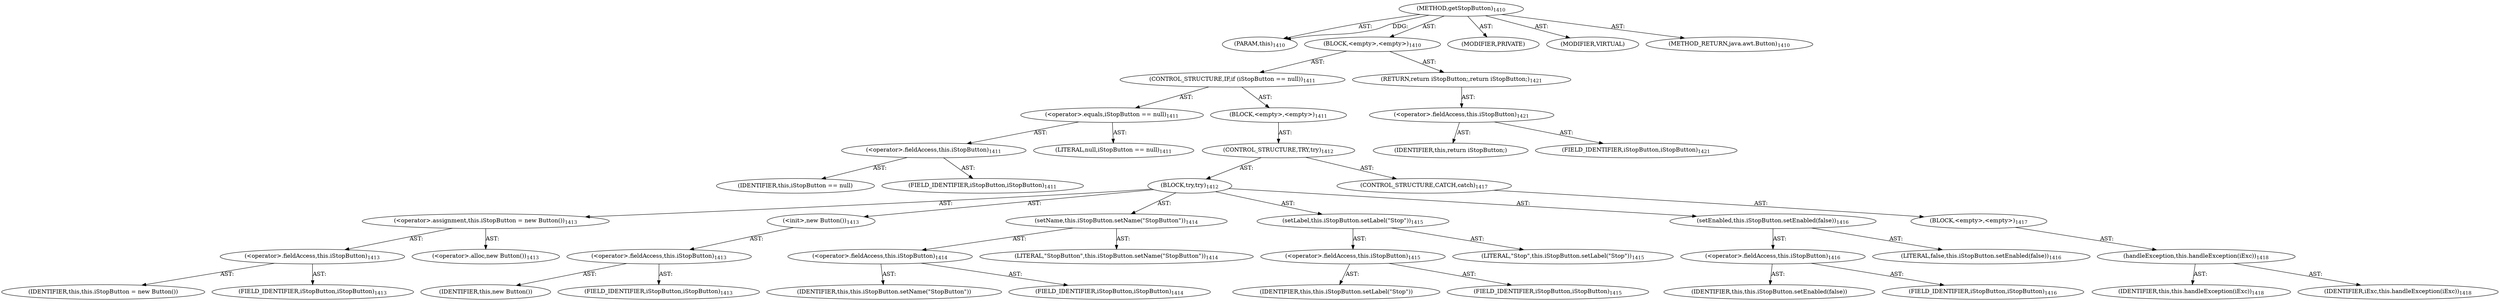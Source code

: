 digraph "getStopButton" {  
"111669149769" [label = <(METHOD,getStopButton)<SUB>1410</SUB>> ]
"115964117054" [label = <(PARAM,this)<SUB>1410</SUB>> ]
"25769804038" [label = <(BLOCK,&lt;empty&gt;,&lt;empty&gt;)<SUB>1410</SUB>> ]
"47244640433" [label = <(CONTROL_STRUCTURE,IF,if (iStopButton == null))<SUB>1411</SUB>> ]
"30064772669" [label = <(&lt;operator&gt;.equals,iStopButton == null)<SUB>1411</SUB>> ]
"30064772670" [label = <(&lt;operator&gt;.fieldAccess,this.iStopButton)<SUB>1411</SUB>> ]
"68719477674" [label = <(IDENTIFIER,this,iStopButton == null)> ]
"55834575420" [label = <(FIELD_IDENTIFIER,iStopButton,iStopButton)<SUB>1411</SUB>> ]
"90194313569" [label = <(LITERAL,null,iStopButton == null)<SUB>1411</SUB>> ]
"25769804039" [label = <(BLOCK,&lt;empty&gt;,&lt;empty&gt;)<SUB>1411</SUB>> ]
"47244640434" [label = <(CONTROL_STRUCTURE,TRY,try)<SUB>1412</SUB>> ]
"25769804040" [label = <(BLOCK,try,try)<SUB>1412</SUB>> ]
"30064772671" [label = <(&lt;operator&gt;.assignment,this.iStopButton = new Button())<SUB>1413</SUB>> ]
"30064772672" [label = <(&lt;operator&gt;.fieldAccess,this.iStopButton)<SUB>1413</SUB>> ]
"68719477675" [label = <(IDENTIFIER,this,this.iStopButton = new Button())> ]
"55834575421" [label = <(FIELD_IDENTIFIER,iStopButton,iStopButton)<SUB>1413</SUB>> ]
"30064772673" [label = <(&lt;operator&gt;.alloc,new Button())<SUB>1413</SUB>> ]
"30064772674" [label = <(&lt;init&gt;,new Button())<SUB>1413</SUB>> ]
"30064772675" [label = <(&lt;operator&gt;.fieldAccess,this.iStopButton)<SUB>1413</SUB>> ]
"68719477676" [label = <(IDENTIFIER,this,new Button())> ]
"55834575422" [label = <(FIELD_IDENTIFIER,iStopButton,iStopButton)<SUB>1413</SUB>> ]
"30064772676" [label = <(setName,this.iStopButton.setName(&quot;StopButton&quot;))<SUB>1414</SUB>> ]
"30064772677" [label = <(&lt;operator&gt;.fieldAccess,this.iStopButton)<SUB>1414</SUB>> ]
"68719477677" [label = <(IDENTIFIER,this,this.iStopButton.setName(&quot;StopButton&quot;))> ]
"55834575423" [label = <(FIELD_IDENTIFIER,iStopButton,iStopButton)<SUB>1414</SUB>> ]
"90194313570" [label = <(LITERAL,&quot;StopButton&quot;,this.iStopButton.setName(&quot;StopButton&quot;))<SUB>1414</SUB>> ]
"30064772678" [label = <(setLabel,this.iStopButton.setLabel(&quot;Stop&quot;))<SUB>1415</SUB>> ]
"30064772679" [label = <(&lt;operator&gt;.fieldAccess,this.iStopButton)<SUB>1415</SUB>> ]
"68719477678" [label = <(IDENTIFIER,this,this.iStopButton.setLabel(&quot;Stop&quot;))> ]
"55834575424" [label = <(FIELD_IDENTIFIER,iStopButton,iStopButton)<SUB>1415</SUB>> ]
"90194313571" [label = <(LITERAL,&quot;Stop&quot;,this.iStopButton.setLabel(&quot;Stop&quot;))<SUB>1415</SUB>> ]
"30064772680" [label = <(setEnabled,this.iStopButton.setEnabled(false))<SUB>1416</SUB>> ]
"30064772681" [label = <(&lt;operator&gt;.fieldAccess,this.iStopButton)<SUB>1416</SUB>> ]
"68719477679" [label = <(IDENTIFIER,this,this.iStopButton.setEnabled(false))> ]
"55834575425" [label = <(FIELD_IDENTIFIER,iStopButton,iStopButton)<SUB>1416</SUB>> ]
"90194313572" [label = <(LITERAL,false,this.iStopButton.setEnabled(false))<SUB>1416</SUB>> ]
"47244640435" [label = <(CONTROL_STRUCTURE,CATCH,catch)<SUB>1417</SUB>> ]
"25769804041" [label = <(BLOCK,&lt;empty&gt;,&lt;empty&gt;)<SUB>1417</SUB>> ]
"30064772682" [label = <(handleException,this.handleException(iExc))<SUB>1418</SUB>> ]
"68719476981" [label = <(IDENTIFIER,this,this.handleException(iExc))<SUB>1418</SUB>> ]
"68719477680" [label = <(IDENTIFIER,iExc,this.handleException(iExc))<SUB>1418</SUB>> ]
"146028888105" [label = <(RETURN,return iStopButton;,return iStopButton;)<SUB>1421</SUB>> ]
"30064772683" [label = <(&lt;operator&gt;.fieldAccess,this.iStopButton)<SUB>1421</SUB>> ]
"68719477681" [label = <(IDENTIFIER,this,return iStopButton;)> ]
"55834575426" [label = <(FIELD_IDENTIFIER,iStopButton,iStopButton)<SUB>1421</SUB>> ]
"133143986369" [label = <(MODIFIER,PRIVATE)> ]
"133143986370" [label = <(MODIFIER,VIRTUAL)> ]
"128849018953" [label = <(METHOD_RETURN,java.awt.Button)<SUB>1410</SUB>> ]
  "111669149769" -> "115964117054"  [ label = "AST: "] 
  "111669149769" -> "25769804038"  [ label = "AST: "] 
  "111669149769" -> "133143986369"  [ label = "AST: "] 
  "111669149769" -> "133143986370"  [ label = "AST: "] 
  "111669149769" -> "128849018953"  [ label = "AST: "] 
  "25769804038" -> "47244640433"  [ label = "AST: "] 
  "25769804038" -> "146028888105"  [ label = "AST: "] 
  "47244640433" -> "30064772669"  [ label = "AST: "] 
  "47244640433" -> "25769804039"  [ label = "AST: "] 
  "30064772669" -> "30064772670"  [ label = "AST: "] 
  "30064772669" -> "90194313569"  [ label = "AST: "] 
  "30064772670" -> "68719477674"  [ label = "AST: "] 
  "30064772670" -> "55834575420"  [ label = "AST: "] 
  "25769804039" -> "47244640434"  [ label = "AST: "] 
  "47244640434" -> "25769804040"  [ label = "AST: "] 
  "47244640434" -> "47244640435"  [ label = "AST: "] 
  "25769804040" -> "30064772671"  [ label = "AST: "] 
  "25769804040" -> "30064772674"  [ label = "AST: "] 
  "25769804040" -> "30064772676"  [ label = "AST: "] 
  "25769804040" -> "30064772678"  [ label = "AST: "] 
  "25769804040" -> "30064772680"  [ label = "AST: "] 
  "30064772671" -> "30064772672"  [ label = "AST: "] 
  "30064772671" -> "30064772673"  [ label = "AST: "] 
  "30064772672" -> "68719477675"  [ label = "AST: "] 
  "30064772672" -> "55834575421"  [ label = "AST: "] 
  "30064772674" -> "30064772675"  [ label = "AST: "] 
  "30064772675" -> "68719477676"  [ label = "AST: "] 
  "30064772675" -> "55834575422"  [ label = "AST: "] 
  "30064772676" -> "30064772677"  [ label = "AST: "] 
  "30064772676" -> "90194313570"  [ label = "AST: "] 
  "30064772677" -> "68719477677"  [ label = "AST: "] 
  "30064772677" -> "55834575423"  [ label = "AST: "] 
  "30064772678" -> "30064772679"  [ label = "AST: "] 
  "30064772678" -> "90194313571"  [ label = "AST: "] 
  "30064772679" -> "68719477678"  [ label = "AST: "] 
  "30064772679" -> "55834575424"  [ label = "AST: "] 
  "30064772680" -> "30064772681"  [ label = "AST: "] 
  "30064772680" -> "90194313572"  [ label = "AST: "] 
  "30064772681" -> "68719477679"  [ label = "AST: "] 
  "30064772681" -> "55834575425"  [ label = "AST: "] 
  "47244640435" -> "25769804041"  [ label = "AST: "] 
  "25769804041" -> "30064772682"  [ label = "AST: "] 
  "30064772682" -> "68719476981"  [ label = "AST: "] 
  "30064772682" -> "68719477680"  [ label = "AST: "] 
  "146028888105" -> "30064772683"  [ label = "AST: "] 
  "30064772683" -> "68719477681"  [ label = "AST: "] 
  "30064772683" -> "55834575426"  [ label = "AST: "] 
  "111669149769" -> "115964117054"  [ label = "DDG: "] 
}
